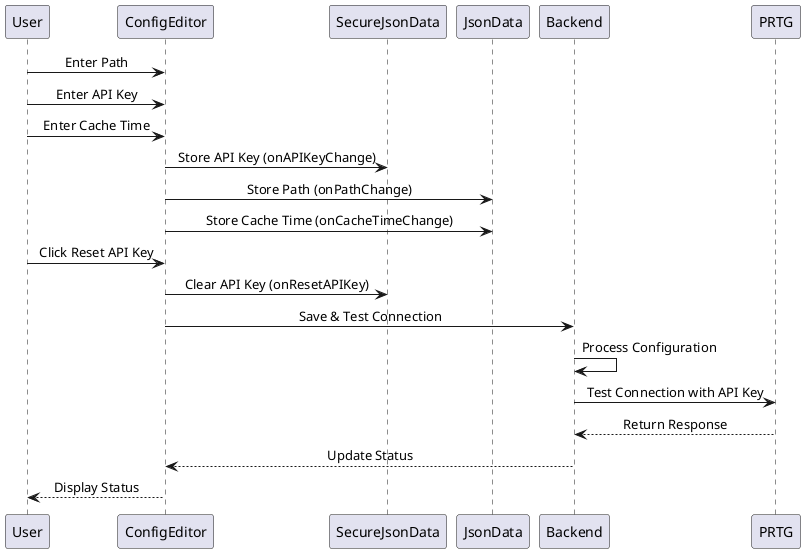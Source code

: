 @startuml apikey_sequence
skinparam sequenceMessageAlign center

participant "User" as User
participant "ConfigEditor" as ConfigEditor
participant "SecureJsonData" as SecureJsonData
participant "JsonData" as JsonData
participant "Backend" as Backend
participant "PRTG" as PRTG

User -> ConfigEditor: Enter Path
User -> ConfigEditor: Enter API Key
User -> ConfigEditor: Enter Cache Time
ConfigEditor -> SecureJsonData: Store API Key (onAPIKeyChange)
ConfigEditor -> JsonData: Store Path (onPathChange)
ConfigEditor -> JsonData: Store Cache Time (onCacheTimeChange)
User -> ConfigEditor: Click Reset API Key
ConfigEditor -> SecureJsonData: Clear API Key (onResetAPIKey)
ConfigEditor -> Backend: Save & Test Connection
Backend -> Backend: Process Configuration
Backend -> PRTG: Test Connection with API Key
PRTG --> Backend: Return Response
Backend --> ConfigEditor: Update Status
ConfigEditor --> User: Display Status

@enduml